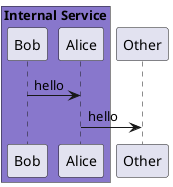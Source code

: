 @startuml

box "Internal Service" #8877cc
participant Bob
participant Alice
end box
participant Other

Bob -> Alice : hello
Alice -> Other : hello

@enduml
